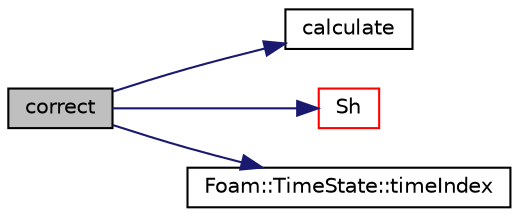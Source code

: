 digraph "correct"
{
  bgcolor="transparent";
  edge [fontname="Helvetica",fontsize="10",labelfontname="Helvetica",labelfontsize="10"];
  node [fontname="Helvetica",fontsize="10",shape=record];
  rankdir="LR";
  Node1 [label="correct",height=0.2,width=0.4,color="black", fillcolor="grey75", style="filled", fontcolor="black"];
  Node1 -> Node2 [color="midnightblue",fontsize="10",style="solid",fontname="Helvetica"];
  Node2 [label="calculate",height=0.2,width=0.4,color="black",URL="$a02106.html#a26813a0c21109b0a052542f725f88d83",tooltip="Solve radiation equation(s) "];
  Node1 -> Node3 [color="midnightblue",fontsize="10",style="solid",fontname="Helvetica"];
  Node3 [label="Sh",height=0.2,width=0.4,color="red",URL="$a02106.html#ac3aa7f4713767ba043eba518149a8f2b",tooltip="Energy source term. "];
  Node1 -> Node4 [color="midnightblue",fontsize="10",style="solid",fontname="Helvetica"];
  Node4 [label="Foam::TimeState::timeIndex",height=0.2,width=0.4,color="black",URL="$a02690.html#afddcdeb3f90d772e6710d657a2a6e600",tooltip="Return current time index. "];
}

